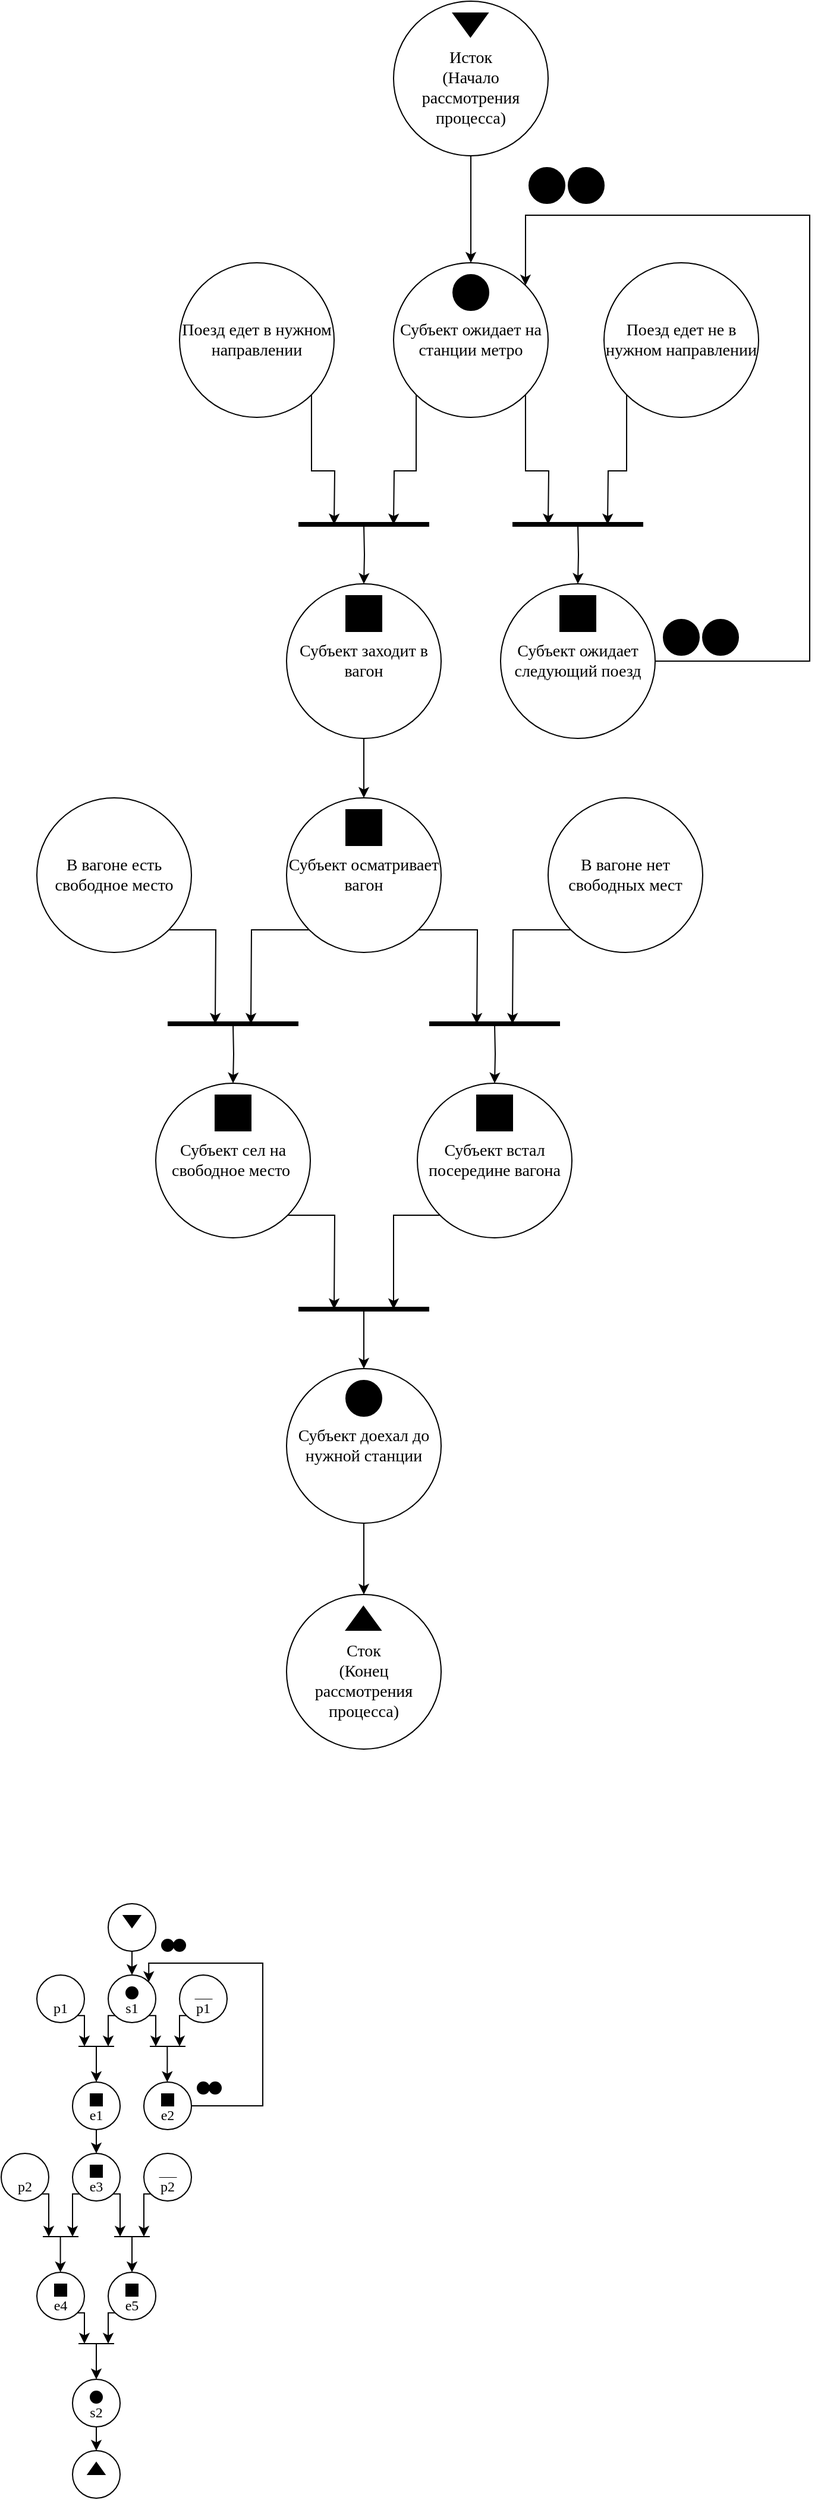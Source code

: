 <mxfile version="23.1.5" type="device">
  <diagram name="Страница — 1" id="tTTT7lDbj0AzXVJ5Z_Ju">
    <mxGraphModel dx="2206" dy="1298" grid="1" gridSize="10" guides="1" tooltips="1" connect="1" arrows="1" fold="1" page="1" pageScale="1" pageWidth="827" pageHeight="1169" math="0" shadow="0">
      <root>
        <mxCell id="0" />
        <mxCell id="1" parent="0" />
        <mxCell id="eu__VUVs-O8cIbxZYUX1-4" style="edgeStyle=orthogonalEdgeStyle;rounded=0;orthogonalLoop=1;jettySize=auto;html=1;exitX=0.5;exitY=1;exitDx=0;exitDy=0;" edge="1" parent="1" source="eu__VUVs-O8cIbxZYUX1-1">
          <mxGeometry relative="1" as="geometry">
            <mxPoint x="585" y="250" as="targetPoint" />
          </mxGeometry>
        </mxCell>
        <mxCell id="eu__VUVs-O8cIbxZYUX1-1" value="&lt;font face=&quot;Times New Roman&quot;&gt;&lt;font style=&quot;font-size: 14px;&quot;&gt;&lt;br&gt;Исток&lt;br&gt;(Начало&lt;br&gt;рассмотрения &lt;br&gt;процесса)&lt;/font&gt;&lt;br&gt;&lt;/font&gt;" style="ellipse;whiteSpace=wrap;html=1;aspect=fixed;" vertex="1" parent="1">
          <mxGeometry x="520" y="30" width="130" height="130" as="geometry" />
        </mxCell>
        <mxCell id="eu__VUVs-O8cIbxZYUX1-2" value="" style="triangle;whiteSpace=wrap;html=1;direction=south;strokeColor=default;gradientColor=none;fillColor=#000000;" vertex="1" parent="1">
          <mxGeometry x="570" y="40" width="29.33" height="20" as="geometry" />
        </mxCell>
        <mxCell id="eu__VUVs-O8cIbxZYUX1-56" style="edgeStyle=orthogonalEdgeStyle;rounded=0;orthogonalLoop=1;jettySize=auto;html=1;exitX=0;exitY=1;exitDx=0;exitDy=0;" edge="1" parent="1" source="eu__VUVs-O8cIbxZYUX1-5">
          <mxGeometry relative="1" as="geometry">
            <mxPoint x="520" y="470" as="targetPoint" />
          </mxGeometry>
        </mxCell>
        <mxCell id="eu__VUVs-O8cIbxZYUX1-58" style="edgeStyle=orthogonalEdgeStyle;rounded=0;orthogonalLoop=1;jettySize=auto;html=1;exitX=1;exitY=1;exitDx=0;exitDy=0;" edge="1" parent="1" source="eu__VUVs-O8cIbxZYUX1-5">
          <mxGeometry relative="1" as="geometry">
            <mxPoint x="650" y="470" as="targetPoint" />
          </mxGeometry>
        </mxCell>
        <mxCell id="eu__VUVs-O8cIbxZYUX1-5" value="&lt;font face=&quot;Times New Roman&quot; style=&quot;font-size: 14px;&quot;&gt;Субъект ожидает на станции метро&lt;/font&gt;" style="ellipse;whiteSpace=wrap;html=1;aspect=fixed;" vertex="1" parent="1">
          <mxGeometry x="520" y="250" width="130" height="130" as="geometry" />
        </mxCell>
        <mxCell id="eu__VUVs-O8cIbxZYUX1-6" value="" style="ellipse;whiteSpace=wrap;html=1;aspect=fixed;fillColor=#000000;" vertex="1" parent="1">
          <mxGeometry x="570" y="260" width="30" height="30" as="geometry" />
        </mxCell>
        <mxCell id="eu__VUVs-O8cIbxZYUX1-59" style="edgeStyle=orthogonalEdgeStyle;rounded=0;orthogonalLoop=1;jettySize=auto;html=1;exitX=0;exitY=1;exitDx=0;exitDy=0;" edge="1" parent="1" source="eu__VUVs-O8cIbxZYUX1-7">
          <mxGeometry relative="1" as="geometry">
            <mxPoint x="700" y="470" as="targetPoint" />
          </mxGeometry>
        </mxCell>
        <mxCell id="eu__VUVs-O8cIbxZYUX1-7" value="&lt;font style=&quot;font-size: 14px;&quot; face=&quot;Times New Roman&quot;&gt;Поезд едет не в нужном направлении&lt;/font&gt;" style="ellipse;whiteSpace=wrap;html=1;aspect=fixed;" vertex="1" parent="1">
          <mxGeometry x="697" y="250" width="130" height="130" as="geometry" />
        </mxCell>
        <mxCell id="eu__VUVs-O8cIbxZYUX1-55" style="edgeStyle=orthogonalEdgeStyle;rounded=0;orthogonalLoop=1;jettySize=auto;html=1;exitX=1;exitY=1;exitDx=0;exitDy=0;" edge="1" parent="1" source="eu__VUVs-O8cIbxZYUX1-8">
          <mxGeometry relative="1" as="geometry">
            <mxPoint x="470" y="470" as="targetPoint" />
          </mxGeometry>
        </mxCell>
        <mxCell id="eu__VUVs-O8cIbxZYUX1-8" value="&lt;font style=&quot;font-size: 14px;&quot; face=&quot;Times New Roman&quot;&gt;Поезд едет в нужном направлении&lt;/font&gt;" style="ellipse;whiteSpace=wrap;html=1;aspect=fixed;" vertex="1" parent="1">
          <mxGeometry x="340" y="250" width="130" height="130" as="geometry" />
        </mxCell>
        <mxCell id="eu__VUVs-O8cIbxZYUX1-10" value="" style="endArrow=none;html=1;rounded=0;strokeWidth=4;" edge="1" parent="1">
          <mxGeometry width="50" height="50" relative="1" as="geometry">
            <mxPoint x="440" y="470" as="sourcePoint" />
            <mxPoint x="550" y="470" as="targetPoint" />
            <Array as="points" />
          </mxGeometry>
        </mxCell>
        <mxCell id="eu__VUVs-O8cIbxZYUX1-15" style="edgeStyle=orthogonalEdgeStyle;rounded=0;orthogonalLoop=1;jettySize=auto;html=1;entryX=0.5;entryY=0;entryDx=0;entryDy=0;" edge="1" parent="1" target="eu__VUVs-O8cIbxZYUX1-14">
          <mxGeometry relative="1" as="geometry">
            <mxPoint x="495" y="470" as="targetPoint" />
            <mxPoint x="495" y="470" as="sourcePoint" />
          </mxGeometry>
        </mxCell>
        <mxCell id="eu__VUVs-O8cIbxZYUX1-17" style="edgeStyle=orthogonalEdgeStyle;rounded=0;orthogonalLoop=1;jettySize=auto;html=1;exitX=0.5;exitY=1;exitDx=0;exitDy=0;" edge="1" parent="1" source="eu__VUVs-O8cIbxZYUX1-14">
          <mxGeometry relative="1" as="geometry">
            <mxPoint x="495" y="700" as="targetPoint" />
          </mxGeometry>
        </mxCell>
        <mxCell id="eu__VUVs-O8cIbxZYUX1-14" value="&lt;font style=&quot;font-size: 14px;&quot; face=&quot;Times New Roman&quot;&gt;Субъект заходит в вагон&lt;/font&gt;" style="ellipse;whiteSpace=wrap;html=1;aspect=fixed;" vertex="1" parent="1">
          <mxGeometry x="430" y="520" width="130" height="130" as="geometry" />
        </mxCell>
        <mxCell id="eu__VUVs-O8cIbxZYUX1-16" value="" style="rounded=0;whiteSpace=wrap;html=1;fillColor=#000000;" vertex="1" parent="1">
          <mxGeometry x="480" y="530" width="30" height="30" as="geometry" />
        </mxCell>
        <mxCell id="eu__VUVs-O8cIbxZYUX1-31" style="edgeStyle=orthogonalEdgeStyle;rounded=0;orthogonalLoop=1;jettySize=auto;html=1;exitX=0;exitY=1;exitDx=0;exitDy=0;" edge="1" parent="1" source="eu__VUVs-O8cIbxZYUX1-19">
          <mxGeometry relative="1" as="geometry">
            <mxPoint x="400" y="890" as="targetPoint" />
          </mxGeometry>
        </mxCell>
        <mxCell id="eu__VUVs-O8cIbxZYUX1-33" style="edgeStyle=orthogonalEdgeStyle;rounded=0;orthogonalLoop=1;jettySize=auto;html=1;exitX=1;exitY=1;exitDx=0;exitDy=0;" edge="1" parent="1" source="eu__VUVs-O8cIbxZYUX1-19">
          <mxGeometry relative="1" as="geometry">
            <mxPoint x="590" y="890" as="targetPoint" />
          </mxGeometry>
        </mxCell>
        <mxCell id="eu__VUVs-O8cIbxZYUX1-19" value="&lt;font style=&quot;font-size: 14px;&quot; face=&quot;Times New Roman&quot;&gt;Субъект осматривает вагон&lt;/font&gt;" style="ellipse;whiteSpace=wrap;html=1;aspect=fixed;" vertex="1" parent="1">
          <mxGeometry x="430" y="700" width="130" height="130" as="geometry" />
        </mxCell>
        <mxCell id="eu__VUVs-O8cIbxZYUX1-20" value="" style="rounded=0;whiteSpace=wrap;html=1;fillColor=#000000;" vertex="1" parent="1">
          <mxGeometry x="480" y="710" width="30" height="30" as="geometry" />
        </mxCell>
        <mxCell id="eu__VUVs-O8cIbxZYUX1-35" style="edgeStyle=orthogonalEdgeStyle;rounded=0;orthogonalLoop=1;jettySize=auto;html=1;exitX=1;exitY=1;exitDx=0;exitDy=0;" edge="1" parent="1" source="eu__VUVs-O8cIbxZYUX1-21">
          <mxGeometry relative="1" as="geometry">
            <mxPoint x="370" y="890" as="targetPoint" />
          </mxGeometry>
        </mxCell>
        <mxCell id="eu__VUVs-O8cIbxZYUX1-21" value="&lt;font face=&quot;Times New Roman&quot;&gt;&lt;span style=&quot;font-size: 14px;&quot;&gt;В вагоне есть свободное место&lt;/span&gt;&lt;/font&gt;" style="ellipse;whiteSpace=wrap;html=1;aspect=fixed;" vertex="1" parent="1">
          <mxGeometry x="220" y="700" width="130" height="130" as="geometry" />
        </mxCell>
        <mxCell id="eu__VUVs-O8cIbxZYUX1-34" style="edgeStyle=orthogonalEdgeStyle;rounded=0;orthogonalLoop=1;jettySize=auto;html=1;exitX=0;exitY=1;exitDx=0;exitDy=0;" edge="1" parent="1" source="eu__VUVs-O8cIbxZYUX1-22">
          <mxGeometry relative="1" as="geometry">
            <mxPoint x="620" y="890" as="targetPoint" />
          </mxGeometry>
        </mxCell>
        <mxCell id="eu__VUVs-O8cIbxZYUX1-22" value="&lt;font face=&quot;Times New Roman&quot;&gt;&lt;span style=&quot;font-size: 14px;&quot;&gt;В вагоне нет свободных мест&lt;/span&gt;&lt;/font&gt;" style="ellipse;whiteSpace=wrap;html=1;aspect=fixed;" vertex="1" parent="1">
          <mxGeometry x="650" y="700" width="130" height="130" as="geometry" />
        </mxCell>
        <mxCell id="eu__VUVs-O8cIbxZYUX1-24" value="" style="endArrow=none;html=1;rounded=0;strokeWidth=4;" edge="1" parent="1">
          <mxGeometry width="50" height="50" relative="1" as="geometry">
            <mxPoint x="330" y="890" as="sourcePoint" />
            <mxPoint x="440" y="890" as="targetPoint" />
          </mxGeometry>
        </mxCell>
        <mxCell id="eu__VUVs-O8cIbxZYUX1-32" value="" style="endArrow=none;html=1;rounded=0;strokeWidth=4;" edge="1" parent="1">
          <mxGeometry width="50" height="50" relative="1" as="geometry">
            <mxPoint x="550" y="890" as="sourcePoint" />
            <mxPoint x="660" y="890" as="targetPoint" />
          </mxGeometry>
        </mxCell>
        <mxCell id="eu__VUVs-O8cIbxZYUX1-38" style="edgeStyle=orthogonalEdgeStyle;rounded=0;orthogonalLoop=1;jettySize=auto;html=1;entryX=0.5;entryY=0;entryDx=0;entryDy=0;" edge="1" parent="1" target="eu__VUVs-O8cIbxZYUX1-36">
          <mxGeometry relative="1" as="geometry">
            <mxPoint x="385" y="890" as="targetPoint" />
            <mxPoint x="385" y="890" as="sourcePoint" />
          </mxGeometry>
        </mxCell>
        <mxCell id="eu__VUVs-O8cIbxZYUX1-49" style="edgeStyle=orthogonalEdgeStyle;rounded=0;orthogonalLoop=1;jettySize=auto;html=1;exitX=1;exitY=1;exitDx=0;exitDy=0;" edge="1" parent="1" source="eu__VUVs-O8cIbxZYUX1-36">
          <mxGeometry relative="1" as="geometry">
            <mxPoint x="470" y="1130" as="targetPoint" />
          </mxGeometry>
        </mxCell>
        <mxCell id="eu__VUVs-O8cIbxZYUX1-36" value="&lt;font face=&quot;Times New Roman&quot;&gt;&lt;span style=&quot;font-size: 14px;&quot;&gt;Субъект сел на свободное место&amp;nbsp;&lt;/span&gt;&lt;/font&gt;" style="ellipse;whiteSpace=wrap;html=1;aspect=fixed;" vertex="1" parent="1">
          <mxGeometry x="320" y="940" width="130" height="130" as="geometry" />
        </mxCell>
        <mxCell id="eu__VUVs-O8cIbxZYUX1-41" style="edgeStyle=orthogonalEdgeStyle;rounded=0;orthogonalLoop=1;jettySize=auto;html=1;entryX=0.5;entryY=0;entryDx=0;entryDy=0;" edge="1" parent="1" target="eu__VUVs-O8cIbxZYUX1-40">
          <mxGeometry relative="1" as="geometry">
            <mxPoint x="605" y="890" as="targetPoint" />
            <mxPoint x="605" y="890" as="sourcePoint" />
          </mxGeometry>
        </mxCell>
        <mxCell id="eu__VUVs-O8cIbxZYUX1-48" style="edgeStyle=orthogonalEdgeStyle;rounded=0;orthogonalLoop=1;jettySize=auto;html=1;exitX=0;exitY=1;exitDx=0;exitDy=0;" edge="1" parent="1" source="eu__VUVs-O8cIbxZYUX1-40">
          <mxGeometry relative="1" as="geometry">
            <mxPoint x="520" y="1130" as="targetPoint" />
          </mxGeometry>
        </mxCell>
        <mxCell id="eu__VUVs-O8cIbxZYUX1-40" value="&lt;font face=&quot;Times New Roman&quot;&gt;&lt;span style=&quot;font-size: 14px;&quot;&gt;Субъект встал посередине вагона&lt;/span&gt;&lt;/font&gt;" style="ellipse;whiteSpace=wrap;html=1;aspect=fixed;" vertex="1" parent="1">
          <mxGeometry x="540" y="940" width="130" height="130" as="geometry" />
        </mxCell>
        <mxCell id="eu__VUVs-O8cIbxZYUX1-42" value="" style="rounded=0;whiteSpace=wrap;html=1;fillColor=#000000;" vertex="1" parent="1">
          <mxGeometry x="370" y="950" width="30" height="30" as="geometry" />
        </mxCell>
        <mxCell id="eu__VUVs-O8cIbxZYUX1-43" value="" style="rounded=0;whiteSpace=wrap;html=1;fillColor=#000000;" vertex="1" parent="1">
          <mxGeometry x="590" y="950" width="30" height="30" as="geometry" />
        </mxCell>
        <mxCell id="eu__VUVs-O8cIbxZYUX1-50" style="edgeStyle=orthogonalEdgeStyle;rounded=0;orthogonalLoop=1;jettySize=auto;html=1;" edge="1" parent="1">
          <mxGeometry relative="1" as="geometry">
            <mxPoint x="495" y="1180" as="targetPoint" />
            <mxPoint x="495" y="1130" as="sourcePoint" />
          </mxGeometry>
        </mxCell>
        <mxCell id="eu__VUVs-O8cIbxZYUX1-53" style="edgeStyle=orthogonalEdgeStyle;rounded=0;orthogonalLoop=1;jettySize=auto;html=1;exitX=0.5;exitY=1;exitDx=0;exitDy=0;entryX=0.5;entryY=0;entryDx=0;entryDy=0;" edge="1" parent="1" source="eu__VUVs-O8cIbxZYUX1-44" target="eu__VUVs-O8cIbxZYUX1-52">
          <mxGeometry relative="1" as="geometry" />
        </mxCell>
        <mxCell id="eu__VUVs-O8cIbxZYUX1-44" value="&lt;font face=&quot;Times New Roman&quot;&gt;&lt;span style=&quot;font-size: 14px;&quot;&gt;Субъект доехал до нужной станции&lt;/span&gt;&lt;/font&gt;" style="ellipse;whiteSpace=wrap;html=1;aspect=fixed;" vertex="1" parent="1">
          <mxGeometry x="430" y="1180" width="130" height="130" as="geometry" />
        </mxCell>
        <mxCell id="eu__VUVs-O8cIbxZYUX1-47" value="" style="endArrow=none;html=1;rounded=0;strokeWidth=4;" edge="1" parent="1">
          <mxGeometry width="50" height="50" relative="1" as="geometry">
            <mxPoint x="440" y="1130" as="sourcePoint" />
            <mxPoint x="550" y="1130" as="targetPoint" />
            <Array as="points" />
          </mxGeometry>
        </mxCell>
        <mxCell id="eu__VUVs-O8cIbxZYUX1-51" value="" style="ellipse;whiteSpace=wrap;html=1;aspect=fixed;fillColor=#000000;" vertex="1" parent="1">
          <mxGeometry x="480" y="1190" width="30" height="30" as="geometry" />
        </mxCell>
        <mxCell id="eu__VUVs-O8cIbxZYUX1-52" value="&lt;font face=&quot;Times New Roman&quot;&gt;&lt;font style=&quot;font-size: 14px;&quot;&gt;&lt;br&gt;Сток&lt;br&gt;(Конец&lt;br&gt;рассмотрения &lt;br&gt;процесса)&lt;/font&gt;&lt;br&gt;&lt;/font&gt;" style="ellipse;whiteSpace=wrap;html=1;aspect=fixed;" vertex="1" parent="1">
          <mxGeometry x="430" y="1370" width="130" height="130" as="geometry" />
        </mxCell>
        <mxCell id="eu__VUVs-O8cIbxZYUX1-54" value="" style="triangle;whiteSpace=wrap;html=1;direction=west;strokeColor=default;gradientColor=none;fillColor=#000000;rotation=90;" vertex="1" parent="1">
          <mxGeometry x="484.665" y="1375.335" width="20" height="29.33" as="geometry" />
        </mxCell>
        <mxCell id="eu__VUVs-O8cIbxZYUX1-57" value="" style="endArrow=none;html=1;rounded=0;strokeWidth=4;" edge="1" parent="1">
          <mxGeometry width="50" height="50" relative="1" as="geometry">
            <mxPoint x="620" y="470" as="sourcePoint" />
            <mxPoint x="730" y="470" as="targetPoint" />
            <Array as="points" />
          </mxGeometry>
        </mxCell>
        <mxCell id="eu__VUVs-O8cIbxZYUX1-61" style="edgeStyle=orthogonalEdgeStyle;rounded=0;orthogonalLoop=1;jettySize=auto;html=1;entryX=0.5;entryY=0;entryDx=0;entryDy=0;" edge="1" parent="1" target="eu__VUVs-O8cIbxZYUX1-60">
          <mxGeometry relative="1" as="geometry">
            <mxPoint x="675" y="470" as="targetPoint" />
            <mxPoint x="675" y="470" as="sourcePoint" />
          </mxGeometry>
        </mxCell>
        <mxCell id="eu__VUVs-O8cIbxZYUX1-63" style="edgeStyle=orthogonalEdgeStyle;rounded=0;orthogonalLoop=1;jettySize=auto;html=1;exitX=1;exitY=0.5;exitDx=0;exitDy=0;entryX=1;entryY=0;entryDx=0;entryDy=0;" edge="1" parent="1" source="eu__VUVs-O8cIbxZYUX1-60" target="eu__VUVs-O8cIbxZYUX1-5">
          <mxGeometry relative="1" as="geometry">
            <Array as="points">
              <mxPoint x="870" y="585" />
              <mxPoint x="870" y="210" />
              <mxPoint x="631" y="210" />
            </Array>
          </mxGeometry>
        </mxCell>
        <mxCell id="eu__VUVs-O8cIbxZYUX1-60" value="&lt;font face=&quot;Times New Roman&quot;&gt;&lt;span style=&quot;font-size: 14px;&quot;&gt;Субъект ожидает следующий поезд&lt;/span&gt;&lt;/font&gt;" style="ellipse;whiteSpace=wrap;html=1;aspect=fixed;" vertex="1" parent="1">
          <mxGeometry x="610" y="520" width="130" height="130" as="geometry" />
        </mxCell>
        <mxCell id="eu__VUVs-O8cIbxZYUX1-62" value="" style="rounded=0;whiteSpace=wrap;html=1;fillColor=#000000;" vertex="1" parent="1">
          <mxGeometry x="660" y="530" width="30" height="30" as="geometry" />
        </mxCell>
        <mxCell id="eu__VUVs-O8cIbxZYUX1-65" value="" style="ellipse;whiteSpace=wrap;html=1;aspect=fixed;fillColor=#000000;" vertex="1" parent="1">
          <mxGeometry x="747" y="550" width="30" height="30" as="geometry" />
        </mxCell>
        <mxCell id="eu__VUVs-O8cIbxZYUX1-66" value="" style="ellipse;whiteSpace=wrap;html=1;aspect=fixed;fillColor=#000000;" vertex="1" parent="1">
          <mxGeometry x="780" y="550" width="30" height="30" as="geometry" />
        </mxCell>
        <mxCell id="eu__VUVs-O8cIbxZYUX1-67" value="" style="ellipse;whiteSpace=wrap;html=1;aspect=fixed;fillColor=#000000;" vertex="1" parent="1">
          <mxGeometry x="634" y="170" width="30" height="30" as="geometry" />
        </mxCell>
        <mxCell id="eu__VUVs-O8cIbxZYUX1-68" value="" style="ellipse;whiteSpace=wrap;html=1;aspect=fixed;fillColor=#000000;" vertex="1" parent="1">
          <mxGeometry x="667" y="170" width="30" height="30" as="geometry" />
        </mxCell>
        <mxCell id="eu__VUVs-O8cIbxZYUX1-73" style="edgeStyle=orthogonalEdgeStyle;rounded=0;orthogonalLoop=1;jettySize=auto;html=1;exitX=0.5;exitY=1;exitDx=0;exitDy=0;entryX=0.5;entryY=0;entryDx=0;entryDy=0;" edge="1" parent="1" source="eu__VUVs-O8cIbxZYUX1-69" target="eu__VUVs-O8cIbxZYUX1-71">
          <mxGeometry relative="1" as="geometry" />
        </mxCell>
        <mxCell id="eu__VUVs-O8cIbxZYUX1-69" value="" style="ellipse;whiteSpace=wrap;html=1;aspect=fixed;" vertex="1" parent="1">
          <mxGeometry x="280" y="1630" width="40" height="40" as="geometry" />
        </mxCell>
        <mxCell id="eu__VUVs-O8cIbxZYUX1-110" style="edgeStyle=orthogonalEdgeStyle;rounded=0;orthogonalLoop=1;jettySize=auto;html=1;exitX=1;exitY=1;exitDx=0;exitDy=0;" edge="1" parent="1" source="eu__VUVs-O8cIbxZYUX1-70">
          <mxGeometry relative="1" as="geometry">
            <mxPoint x="260" y="1750.0" as="targetPoint" />
          </mxGeometry>
        </mxCell>
        <mxCell id="eu__VUVs-O8cIbxZYUX1-70" value="&lt;font face=&quot;Times New Roman&quot;&gt;&lt;br&gt;p1&lt;/font&gt;" style="ellipse;whiteSpace=wrap;html=1;aspect=fixed;" vertex="1" parent="1">
          <mxGeometry x="220" y="1690" width="40" height="40" as="geometry" />
        </mxCell>
        <mxCell id="eu__VUVs-O8cIbxZYUX1-109" style="edgeStyle=orthogonalEdgeStyle;rounded=0;orthogonalLoop=1;jettySize=auto;html=1;exitX=0;exitY=1;exitDx=0;exitDy=0;" edge="1" parent="1" source="eu__VUVs-O8cIbxZYUX1-71">
          <mxGeometry relative="1" as="geometry">
            <mxPoint x="280" y="1750.0" as="targetPoint" />
          </mxGeometry>
        </mxCell>
        <mxCell id="eu__VUVs-O8cIbxZYUX1-113" style="edgeStyle=orthogonalEdgeStyle;rounded=0;orthogonalLoop=1;jettySize=auto;html=1;exitX=1;exitY=1;exitDx=0;exitDy=0;" edge="1" parent="1" source="eu__VUVs-O8cIbxZYUX1-71">
          <mxGeometry relative="1" as="geometry">
            <mxPoint x="320" y="1750.0" as="targetPoint" />
          </mxGeometry>
        </mxCell>
        <mxCell id="eu__VUVs-O8cIbxZYUX1-71" value="&lt;font face=&quot;Times New Roman&quot;&gt;&lt;br&gt;s1&lt;/font&gt;" style="ellipse;whiteSpace=wrap;html=1;aspect=fixed;" vertex="1" parent="1">
          <mxGeometry x="280" y="1690" width="40" height="40" as="geometry" />
        </mxCell>
        <mxCell id="eu__VUVs-O8cIbxZYUX1-112" style="edgeStyle=orthogonalEdgeStyle;rounded=0;orthogonalLoop=1;jettySize=auto;html=1;exitX=0;exitY=1;exitDx=0;exitDy=0;" edge="1" parent="1" source="eu__VUVs-O8cIbxZYUX1-72">
          <mxGeometry relative="1" as="geometry">
            <mxPoint x="340" y="1750.0" as="targetPoint" />
          </mxGeometry>
        </mxCell>
        <mxCell id="eu__VUVs-O8cIbxZYUX1-72" value="&lt;font face=&quot;Times New Roman&quot;&gt;&lt;br&gt;p1&lt;/font&gt;" style="ellipse;whiteSpace=wrap;html=1;aspect=fixed;" vertex="1" parent="1">
          <mxGeometry x="340" y="1690" width="40" height="40" as="geometry" />
        </mxCell>
        <mxCell id="eu__VUVs-O8cIbxZYUX1-82" style="edgeStyle=orthogonalEdgeStyle;rounded=0;orthogonalLoop=1;jettySize=auto;html=1;exitX=0.5;exitY=0;exitDx=0;exitDy=0;entryX=0.5;entryY=0;entryDx=0;entryDy=0;" edge="1" parent="1" source="eu__VUVs-O8cIbxZYUX1-74" target="eu__VUVs-O8cIbxZYUX1-74">
          <mxGeometry relative="1" as="geometry">
            <mxPoint x="270" y="1750" as="targetPoint" />
          </mxGeometry>
        </mxCell>
        <mxCell id="eu__VUVs-O8cIbxZYUX1-99" style="edgeStyle=orthogonalEdgeStyle;rounded=0;orthogonalLoop=1;jettySize=auto;html=1;exitX=0.5;exitY=1;exitDx=0;exitDy=0;" edge="1" parent="1" source="eu__VUVs-O8cIbxZYUX1-74">
          <mxGeometry relative="1" as="geometry">
            <mxPoint x="270" y="1840" as="targetPoint" />
          </mxGeometry>
        </mxCell>
        <mxCell id="eu__VUVs-O8cIbxZYUX1-111" style="edgeStyle=orthogonalEdgeStyle;rounded=0;orthogonalLoop=1;jettySize=auto;html=1;entryX=0.5;entryY=0;entryDx=0;entryDy=0;" edge="1" parent="1" target="eu__VUVs-O8cIbxZYUX1-74">
          <mxGeometry relative="1" as="geometry">
            <mxPoint x="269.871" y="1750.0" as="targetPoint" />
            <mxPoint x="270" y="1750" as="sourcePoint" />
          </mxGeometry>
        </mxCell>
        <mxCell id="eu__VUVs-O8cIbxZYUX1-74" value="&lt;br&gt;&lt;font face=&quot;Times New Roman&quot;&gt;e1&lt;/font&gt;" style="ellipse;whiteSpace=wrap;html=1;aspect=fixed;" vertex="1" parent="1">
          <mxGeometry x="250" y="1780" width="40" height="40" as="geometry" />
        </mxCell>
        <mxCell id="eu__VUVs-O8cIbxZYUX1-87" style="edgeStyle=orthogonalEdgeStyle;rounded=0;orthogonalLoop=1;jettySize=auto;html=1;exitX=1;exitY=0.5;exitDx=0;exitDy=0;entryX=1;entryY=0;entryDx=0;entryDy=0;" edge="1" parent="1" source="eu__VUVs-O8cIbxZYUX1-75" target="eu__VUVs-O8cIbxZYUX1-71">
          <mxGeometry relative="1" as="geometry">
            <Array as="points">
              <mxPoint x="410" y="1800" />
              <mxPoint x="410" y="1680" />
              <mxPoint x="314" y="1680" />
            </Array>
          </mxGeometry>
        </mxCell>
        <mxCell id="eu__VUVs-O8cIbxZYUX1-75" value="&lt;br&gt;&lt;font face=&quot;Times New Roman&quot;&gt;e2&lt;/font&gt;" style="ellipse;whiteSpace=wrap;html=1;aspect=fixed;" vertex="1" parent="1">
          <mxGeometry x="310" y="1780" width="40" height="40" as="geometry" />
        </mxCell>
        <mxCell id="eu__VUVs-O8cIbxZYUX1-76" value="" style="endArrow=none;html=1;rounded=0;" edge="1" parent="1">
          <mxGeometry width="50" height="50" relative="1" as="geometry">
            <mxPoint x="255" y="1750" as="sourcePoint" />
            <mxPoint x="285" y="1750" as="targetPoint" />
          </mxGeometry>
        </mxCell>
        <mxCell id="eu__VUVs-O8cIbxZYUX1-77" value="" style="endArrow=none;html=1;rounded=0;" edge="1" parent="1">
          <mxGeometry width="50" height="50" relative="1" as="geometry">
            <mxPoint x="315" y="1750" as="sourcePoint" />
            <mxPoint x="345" y="1750" as="targetPoint" />
          </mxGeometry>
        </mxCell>
        <mxCell id="eu__VUVs-O8cIbxZYUX1-85" style="edgeStyle=orthogonalEdgeStyle;rounded=0;orthogonalLoop=1;jettySize=auto;html=1;entryX=0.5;entryY=0;entryDx=0;entryDy=0;" edge="1" parent="1">
          <mxGeometry relative="1" as="geometry">
            <mxPoint x="329.66" y="1780" as="targetPoint" />
            <mxPoint x="329.66" y="1750" as="sourcePoint" />
            <Array as="points">
              <mxPoint x="329.66" y="1760" />
              <mxPoint x="329.66" y="1760" />
            </Array>
          </mxGeometry>
        </mxCell>
        <mxCell id="eu__VUVs-O8cIbxZYUX1-88" value="" style="ellipse;whiteSpace=wrap;html=1;aspect=fixed;fillColor=#000000;" vertex="1" parent="1">
          <mxGeometry x="325" y="1660" width="10" height="10" as="geometry" />
        </mxCell>
        <mxCell id="eu__VUVs-O8cIbxZYUX1-89" value="" style="ellipse;whiteSpace=wrap;html=1;aspect=fixed;fillColor=#000000;" vertex="1" parent="1">
          <mxGeometry x="335" y="1660" width="10" height="10" as="geometry" />
        </mxCell>
        <mxCell id="eu__VUVs-O8cIbxZYUX1-97" value="" style="ellipse;whiteSpace=wrap;html=1;aspect=fixed;fillColor=#000000;" vertex="1" parent="1">
          <mxGeometry x="355" y="1780" width="10" height="10" as="geometry" />
        </mxCell>
        <mxCell id="eu__VUVs-O8cIbxZYUX1-98" value="" style="ellipse;whiteSpace=wrap;html=1;aspect=fixed;fillColor=#000000;" vertex="1" parent="1">
          <mxGeometry x="365" y="1780" width="10" height="10" as="geometry" />
        </mxCell>
        <mxCell id="eu__VUVs-O8cIbxZYUX1-106" style="edgeStyle=orthogonalEdgeStyle;rounded=0;orthogonalLoop=1;jettySize=auto;html=1;exitX=0;exitY=1;exitDx=0;exitDy=0;" edge="1" parent="1" source="eu__VUVs-O8cIbxZYUX1-100">
          <mxGeometry relative="1" as="geometry">
            <mxPoint x="250" y="1910" as="targetPoint" />
          </mxGeometry>
        </mxCell>
        <mxCell id="eu__VUVs-O8cIbxZYUX1-114" style="edgeStyle=orthogonalEdgeStyle;rounded=0;orthogonalLoop=1;jettySize=auto;html=1;exitX=1;exitY=1;exitDx=0;exitDy=0;" edge="1" parent="1" source="eu__VUVs-O8cIbxZYUX1-100">
          <mxGeometry relative="1" as="geometry">
            <mxPoint x="290" y="1910" as="targetPoint" />
          </mxGeometry>
        </mxCell>
        <mxCell id="eu__VUVs-O8cIbxZYUX1-100" value="&lt;br&gt;&lt;font face=&quot;Times New Roman&quot;&gt;e3&lt;/font&gt;" style="ellipse;whiteSpace=wrap;html=1;aspect=fixed;" vertex="1" parent="1">
          <mxGeometry x="250" y="1840" width="40" height="40" as="geometry" />
        </mxCell>
        <mxCell id="eu__VUVs-O8cIbxZYUX1-115" style="edgeStyle=orthogonalEdgeStyle;rounded=0;orthogonalLoop=1;jettySize=auto;html=1;exitX=0;exitY=1;exitDx=0;exitDy=0;" edge="1" parent="1" source="eu__VUVs-O8cIbxZYUX1-101">
          <mxGeometry relative="1" as="geometry">
            <mxPoint x="310" y="1910" as="targetPoint" />
          </mxGeometry>
        </mxCell>
        <mxCell id="eu__VUVs-O8cIbxZYUX1-101" value="&lt;br&gt;&lt;font face=&quot;Times New Roman&quot;&gt;p2&lt;/font&gt;" style="ellipse;whiteSpace=wrap;html=1;aspect=fixed;" vertex="1" parent="1">
          <mxGeometry x="310" y="1840" width="40" height="40" as="geometry" />
        </mxCell>
        <mxCell id="eu__VUVs-O8cIbxZYUX1-105" style="edgeStyle=orthogonalEdgeStyle;rounded=0;orthogonalLoop=1;jettySize=auto;html=1;exitX=1;exitY=1;exitDx=0;exitDy=0;" edge="1" parent="1" source="eu__VUVs-O8cIbxZYUX1-102">
          <mxGeometry relative="1" as="geometry">
            <mxPoint x="230" y="1910" as="targetPoint" />
          </mxGeometry>
        </mxCell>
        <mxCell id="eu__VUVs-O8cIbxZYUX1-102" value="&lt;br&gt;&lt;font face=&quot;Times New Roman&quot;&gt;p2&lt;/font&gt;" style="ellipse;whiteSpace=wrap;html=1;aspect=fixed;" vertex="1" parent="1">
          <mxGeometry x="190" y="1840" width="40" height="40" as="geometry" />
        </mxCell>
        <mxCell id="eu__VUVs-O8cIbxZYUX1-103" value="" style="endArrow=none;html=1;rounded=0;" edge="1" parent="1">
          <mxGeometry width="50" height="50" relative="1" as="geometry">
            <mxPoint x="225" y="1910" as="sourcePoint" />
            <mxPoint x="255" y="1910" as="targetPoint" />
          </mxGeometry>
        </mxCell>
        <mxCell id="eu__VUVs-O8cIbxZYUX1-104" value="" style="endArrow=none;html=1;rounded=0;" edge="1" parent="1">
          <mxGeometry width="50" height="50" relative="1" as="geometry">
            <mxPoint x="285" y="1910" as="sourcePoint" />
            <mxPoint x="315" y="1910" as="targetPoint" />
          </mxGeometry>
        </mxCell>
        <mxCell id="eu__VUVs-O8cIbxZYUX1-122" style="edgeStyle=orthogonalEdgeStyle;rounded=0;orthogonalLoop=1;jettySize=auto;html=1;exitX=1;exitY=1;exitDx=0;exitDy=0;" edge="1" parent="1" source="eu__VUVs-O8cIbxZYUX1-116">
          <mxGeometry relative="1" as="geometry">
            <mxPoint x="260" y="2000" as="targetPoint" />
          </mxGeometry>
        </mxCell>
        <mxCell id="eu__VUVs-O8cIbxZYUX1-116" value="&lt;br&gt;&lt;font face=&quot;Times New Roman&quot;&gt;e4&lt;/font&gt;" style="ellipse;whiteSpace=wrap;html=1;aspect=fixed;" vertex="1" parent="1">
          <mxGeometry x="220" y="1940" width="40" height="40" as="geometry" />
        </mxCell>
        <mxCell id="eu__VUVs-O8cIbxZYUX1-118" style="edgeStyle=orthogonalEdgeStyle;rounded=0;orthogonalLoop=1;jettySize=auto;html=1;entryX=0.5;entryY=0;entryDx=0;entryDy=0;" edge="1" parent="1" target="eu__VUVs-O8cIbxZYUX1-117">
          <mxGeometry relative="1" as="geometry">
            <mxPoint x="299.809" y="1910" as="targetPoint" />
            <mxPoint x="300" y="1910" as="sourcePoint" />
          </mxGeometry>
        </mxCell>
        <mxCell id="eu__VUVs-O8cIbxZYUX1-121" style="edgeStyle=orthogonalEdgeStyle;rounded=0;orthogonalLoop=1;jettySize=auto;html=1;exitX=0;exitY=1;exitDx=0;exitDy=0;" edge="1" parent="1" source="eu__VUVs-O8cIbxZYUX1-117">
          <mxGeometry relative="1" as="geometry">
            <mxPoint x="280" y="2000" as="targetPoint" />
          </mxGeometry>
        </mxCell>
        <mxCell id="eu__VUVs-O8cIbxZYUX1-117" value="&lt;br&gt;&lt;font face=&quot;Times New Roman&quot;&gt;e5&lt;/font&gt;" style="ellipse;whiteSpace=wrap;html=1;aspect=fixed;" vertex="1" parent="1">
          <mxGeometry x="280" y="1940" width="40" height="40" as="geometry" />
        </mxCell>
        <mxCell id="eu__VUVs-O8cIbxZYUX1-119" style="edgeStyle=orthogonalEdgeStyle;rounded=0;orthogonalLoop=1;jettySize=auto;html=1;entryX=0.5;entryY=0;entryDx=0;entryDy=0;" edge="1" parent="1">
          <mxGeometry relative="1" as="geometry">
            <mxPoint x="239.79" y="1940" as="targetPoint" />
            <mxPoint x="239.79" y="1910" as="sourcePoint" />
          </mxGeometry>
        </mxCell>
        <mxCell id="eu__VUVs-O8cIbxZYUX1-120" value="" style="endArrow=none;html=1;rounded=0;" edge="1" parent="1">
          <mxGeometry width="50" height="50" relative="1" as="geometry">
            <mxPoint x="255" y="2000" as="sourcePoint" />
            <mxPoint x="285" y="2000" as="targetPoint" />
          </mxGeometry>
        </mxCell>
        <mxCell id="eu__VUVs-O8cIbxZYUX1-125" style="edgeStyle=orthogonalEdgeStyle;rounded=0;orthogonalLoop=1;jettySize=auto;html=1;entryX=0.5;entryY=0;entryDx=0;entryDy=0;" edge="1" parent="1" target="eu__VUVs-O8cIbxZYUX1-123">
          <mxGeometry relative="1" as="geometry">
            <mxPoint x="270.286" y="2000" as="targetPoint" />
            <mxPoint x="270" y="2000" as="sourcePoint" />
          </mxGeometry>
        </mxCell>
        <mxCell id="eu__VUVs-O8cIbxZYUX1-126" style="edgeStyle=orthogonalEdgeStyle;rounded=0;orthogonalLoop=1;jettySize=auto;html=1;exitX=0.5;exitY=1;exitDx=0;exitDy=0;entryX=0.5;entryY=0;entryDx=0;entryDy=0;" edge="1" parent="1" source="eu__VUVs-O8cIbxZYUX1-123" target="eu__VUVs-O8cIbxZYUX1-124">
          <mxGeometry relative="1" as="geometry" />
        </mxCell>
        <mxCell id="eu__VUVs-O8cIbxZYUX1-123" value="&lt;br&gt;&lt;font face=&quot;Times New Roman&quot;&gt;s2&lt;/font&gt;" style="ellipse;whiteSpace=wrap;html=1;aspect=fixed;" vertex="1" parent="1">
          <mxGeometry x="250" y="2030" width="40" height="40" as="geometry" />
        </mxCell>
        <mxCell id="eu__VUVs-O8cIbxZYUX1-124" value="" style="ellipse;whiteSpace=wrap;html=1;aspect=fixed;" vertex="1" parent="1">
          <mxGeometry x="250" y="2090" width="40" height="40" as="geometry" />
        </mxCell>
        <mxCell id="eu__VUVs-O8cIbxZYUX1-127" value="" style="triangle;whiteSpace=wrap;html=1;direction=south;strokeColor=default;gradientColor=none;fillColor=#000000;" vertex="1" parent="1">
          <mxGeometry x="292.83" y="1640" width="14.33" height="10" as="geometry" />
        </mxCell>
        <mxCell id="eu__VUVs-O8cIbxZYUX1-129" value="" style="triangle;whiteSpace=wrap;html=1;direction=south;strokeColor=default;gradientColor=none;fillColor=#000000;rotation=-180;" vertex="1" parent="1">
          <mxGeometry x="262.83" y="2100" width="14.33" height="10" as="geometry" />
        </mxCell>
        <mxCell id="eu__VUVs-O8cIbxZYUX1-130" value="" style="ellipse;whiteSpace=wrap;html=1;aspect=fixed;fillColor=#000000;" vertex="1" parent="1">
          <mxGeometry x="295" y="1700" width="10" height="10" as="geometry" />
        </mxCell>
        <mxCell id="eu__VUVs-O8cIbxZYUX1-132" value="" style="rounded=0;whiteSpace=wrap;html=1;fillColor=#000000;" vertex="1" parent="1">
          <mxGeometry x="265.0" y="1790" width="10" height="10" as="geometry" />
        </mxCell>
        <mxCell id="eu__VUVs-O8cIbxZYUX1-134" value="" style="rounded=0;whiteSpace=wrap;html=1;fillColor=#000000;" vertex="1" parent="1">
          <mxGeometry x="325.0" y="1790" width="10" height="10" as="geometry" />
        </mxCell>
        <mxCell id="eu__VUVs-O8cIbxZYUX1-135" value="" style="rounded=0;whiteSpace=wrap;html=1;fillColor=#000000;" vertex="1" parent="1">
          <mxGeometry x="265.0" y="1850" width="10" height="10" as="geometry" />
        </mxCell>
        <mxCell id="eu__VUVs-O8cIbxZYUX1-136" value="" style="rounded=0;whiteSpace=wrap;html=1;fillColor=#000000;" vertex="1" parent="1">
          <mxGeometry x="235.0" y="1950" width="10" height="10" as="geometry" />
        </mxCell>
        <mxCell id="eu__VUVs-O8cIbxZYUX1-137" value="" style="rounded=0;whiteSpace=wrap;html=1;fillColor=#000000;" vertex="1" parent="1">
          <mxGeometry x="294.99" y="1950" width="10" height="10" as="geometry" />
        </mxCell>
        <mxCell id="eu__VUVs-O8cIbxZYUX1-138" value="" style="ellipse;whiteSpace=wrap;html=1;aspect=fixed;fillColor=#000000;" vertex="1" parent="1">
          <mxGeometry x="265" y="2040" width="10" height="10" as="geometry" />
        </mxCell>
        <mxCell id="eu__VUVs-O8cIbxZYUX1-140" value="" style="line;strokeWidth=0.5;html=1;perimeter=backbonePerimeter;points=[];outlineConnect=0;" vertex="1" parent="1">
          <mxGeometry x="352.5" y="1705" width="15" height="10" as="geometry" />
        </mxCell>
        <mxCell id="eu__VUVs-O8cIbxZYUX1-141" value="" style="line;strokeWidth=0.5;html=1;perimeter=backbonePerimeter;points=[];outlineConnect=0;" vertex="1" parent="1">
          <mxGeometry x="322.5" y="1855" width="15" height="10" as="geometry" />
        </mxCell>
      </root>
    </mxGraphModel>
  </diagram>
</mxfile>
